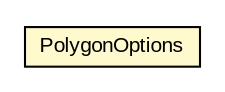 #!/usr/local/bin/dot
#
# Class diagram 
# Generated by UMLGraph version R5_6-24-gf6e263 (http://www.umlgraph.org/)
#

digraph G {
	edge [fontname="arial",fontsize=10,labelfontname="arial",labelfontsize=10];
	node [fontname="arial",fontsize=10,shape=plaintext];
	nodesep=0.25;
	ranksep=0.5;
	// org.osmdroid.gpkg.overlay.features.PolygonOptions
	c201861 [label=<<table title="org.osmdroid.gpkg.overlay.features.PolygonOptions" border="0" cellborder="1" cellspacing="0" cellpadding="2" port="p" bgcolor="lemonChiffon" href="./PolygonOptions.html">
		<tr><td><table border="0" cellspacing="0" cellpadding="1">
<tr><td align="center" balign="center"> PolygonOptions </td></tr>
		</table></td></tr>
		</table>>, URL="./PolygonOptions.html", fontname="arial", fontcolor="black", fontsize=10.0];
}


